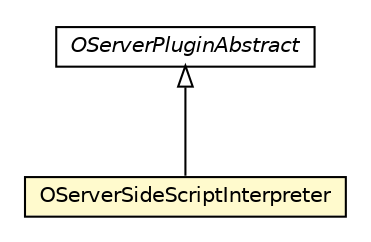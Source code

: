 #!/usr/local/bin/dot
#
# Class diagram 
# Generated by UMLGraph version R5_6-24-gf6e263 (http://www.umlgraph.org/)
#

digraph G {
	edge [fontname="Helvetica",fontsize=10,labelfontname="Helvetica",labelfontsize=10];
	node [fontname="Helvetica",fontsize=10,shape=plaintext];
	nodesep=0.25;
	ranksep=0.5;
	// com.orientechnologies.orient.server.plugin.OServerPluginAbstract
	c7023950 [label=<<table title="com.orientechnologies.orient.server.plugin.OServerPluginAbstract" border="0" cellborder="1" cellspacing="0" cellpadding="2" port="p" href="../plugin/OServerPluginAbstract.html">
		<tr><td><table border="0" cellspacing="0" cellpadding="1">
<tr><td align="center" balign="center"><font face="Helvetica-Oblique"> OServerPluginAbstract </font></td></tr>
		</table></td></tr>
		</table>>, URL="../plugin/OServerPluginAbstract.html", fontname="Helvetica", fontcolor="black", fontsize=10.0];
	// com.orientechnologies.orient.server.handler.OServerSideScriptInterpreter
	c7023959 [label=<<table title="com.orientechnologies.orient.server.handler.OServerSideScriptInterpreter" border="0" cellborder="1" cellspacing="0" cellpadding="2" port="p" bgcolor="lemonChiffon" href="./OServerSideScriptInterpreter.html">
		<tr><td><table border="0" cellspacing="0" cellpadding="1">
<tr><td align="center" balign="center"> OServerSideScriptInterpreter </td></tr>
		</table></td></tr>
		</table>>, URL="./OServerSideScriptInterpreter.html", fontname="Helvetica", fontcolor="black", fontsize=10.0];
	//com.orientechnologies.orient.server.handler.OServerSideScriptInterpreter extends com.orientechnologies.orient.server.plugin.OServerPluginAbstract
	c7023950:p -> c7023959:p [dir=back,arrowtail=empty];
}

